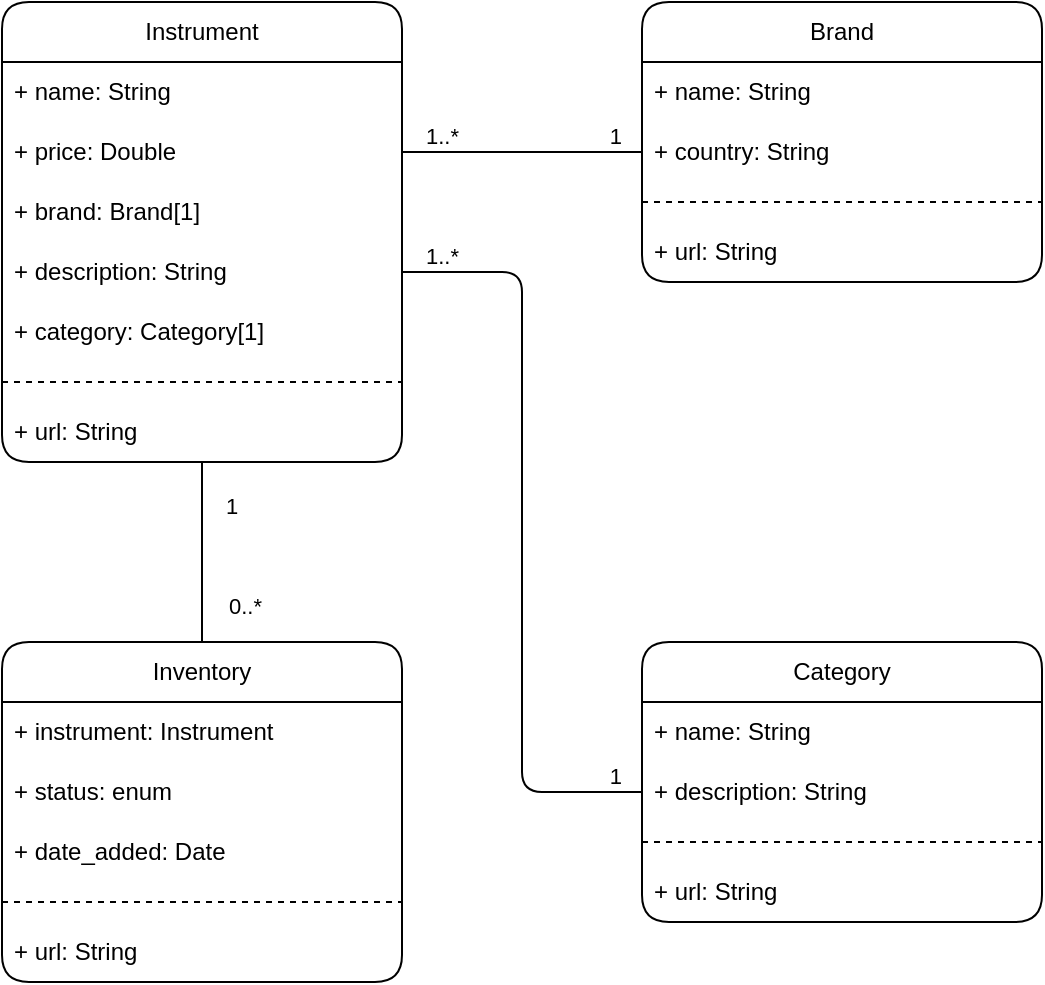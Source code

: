 <mxfile>
    <diagram name="Page-1" id="LddHatU-Xv2Z0055FRX4">
        <mxGraphModel dx="711" dy="550" grid="1" gridSize="10" guides="1" tooltips="1" connect="1" arrows="1" fold="1" page="1" pageScale="1" pageWidth="850" pageHeight="1100" background="none" math="0" shadow="0">
            <root>
                <mxCell id="0"/>
                <mxCell id="1" parent="0"/>
                <object label="Instrument" id="27">
                    <mxCell style="swimlane;fontStyle=0;childLayout=stackLayout;horizontal=1;startSize=30;horizontalStack=0;resizeParent=1;resizeParentMax=0;resizeLast=0;collapsible=1;marginBottom=0;whiteSpace=wrap;html=1;rounded=1;swimlaneLine=1;shadow=0;strokeColor=default;" vertex="1" parent="1">
                        <mxGeometry x="40" y="40" width="200" height="230" as="geometry">
                            <mxRectangle x="40" y="40" width="90" height="30" as="alternateBounds"/>
                        </mxGeometry>
                    </mxCell>
                </object>
                <mxCell id="28" value="+ name: String" style="text;strokeColor=none;fillColor=none;align=left;verticalAlign=middle;spacingLeft=4;spacingRight=4;overflow=hidden;points=[[0,0.5],[1,0.5]];portConstraint=eastwest;rotatable=0;whiteSpace=wrap;html=1;" vertex="1" parent="27">
                    <mxGeometry y="30" width="200" height="30" as="geometry"/>
                </mxCell>
                <mxCell id="83" value="+ price: Double" style="text;strokeColor=none;fillColor=none;align=left;verticalAlign=middle;spacingLeft=4;spacingRight=4;overflow=hidden;points=[[0,0.5],[1,0.5]];portConstraint=eastwest;rotatable=0;whiteSpace=wrap;html=1;" vertex="1" parent="27">
                    <mxGeometry y="60" width="200" height="30" as="geometry"/>
                </mxCell>
                <mxCell id="31" value="+ brand: Brand[1]" style="text;strokeColor=none;fillColor=none;align=left;verticalAlign=middle;spacingLeft=4;spacingRight=4;overflow=hidden;points=[[0,0.5],[1,0.5]];portConstraint=eastwest;rotatable=0;whiteSpace=wrap;html=1;" vertex="1" parent="27">
                    <mxGeometry y="90" width="200" height="30" as="geometry"/>
                </mxCell>
                <mxCell id="32" value="+ description: String" style="text;strokeColor=none;fillColor=none;align=left;verticalAlign=middle;spacingLeft=4;spacingRight=4;overflow=hidden;points=[[0,0.5],[1,0.5]];portConstraint=eastwest;rotatable=0;whiteSpace=wrap;html=1;" vertex="1" parent="27">
                    <mxGeometry y="120" width="200" height="30" as="geometry"/>
                </mxCell>
                <mxCell id="33" value="+ category: Category[1]" style="text;strokeColor=none;fillColor=none;align=left;verticalAlign=middle;spacingLeft=4;spacingRight=4;overflow=hidden;points=[[0,0.5],[1,0.5]];portConstraint=eastwest;rotatable=0;whiteSpace=wrap;html=1;" vertex="1" parent="27">
                    <mxGeometry y="150" width="200" height="30" as="geometry"/>
                </mxCell>
                <mxCell id="80" value="" style="shape=crossbar;whiteSpace=wrap;html=1;rounded=1;shadow=0;glass=0;dashed=1;sketch=0;strokeColor=default;fillColor=none;" vertex="1" parent="27">
                    <mxGeometry y="180" width="200" height="20" as="geometry"/>
                </mxCell>
                <mxCell id="79" value="+ url: String" style="text;strokeColor=none;fillColor=none;align=left;verticalAlign=middle;spacingLeft=4;spacingRight=4;overflow=hidden;points=[[0,0.5],[1,0.5]];portConstraint=eastwest;rotatable=0;whiteSpace=wrap;html=1;" vertex="1" parent="27">
                    <mxGeometry y="200" width="200" height="30" as="geometry"/>
                </mxCell>
                <object label="Category" id="49">
                    <mxCell style="swimlane;fontStyle=0;childLayout=stackLayout;horizontal=1;startSize=30;horizontalStack=0;resizeParent=1;resizeParentMax=0;resizeLast=0;collapsible=1;marginBottom=0;whiteSpace=wrap;html=1;rounded=1;swimlaneLine=1;shadow=0;strokeColor=default;" vertex="1" parent="1">
                        <mxGeometry x="360" y="360" width="200" height="140" as="geometry">
                            <mxRectangle x="40" y="40" width="90" height="30" as="alternateBounds"/>
                        </mxGeometry>
                    </mxCell>
                </object>
                <mxCell id="50" value="+ name: String" style="text;strokeColor=none;fillColor=none;align=left;verticalAlign=middle;spacingLeft=4;spacingRight=4;overflow=hidden;points=[[0,0.5],[1,0.5]];portConstraint=eastwest;rotatable=0;whiteSpace=wrap;html=1;" vertex="1" parent="49">
                    <mxGeometry y="30" width="200" height="30" as="geometry"/>
                </mxCell>
                <mxCell id="84" value="+ description: String" style="text;strokeColor=none;fillColor=none;align=left;verticalAlign=middle;spacingLeft=4;spacingRight=4;overflow=hidden;points=[[0,0.5],[1,0.5]];portConstraint=eastwest;rotatable=0;whiteSpace=wrap;html=1;" vertex="1" parent="49">
                    <mxGeometry y="60" width="200" height="30" as="geometry"/>
                </mxCell>
                <mxCell id="51" value="" style="shape=crossbar;whiteSpace=wrap;html=1;rounded=1;shadow=0;glass=0;dashed=1;sketch=0;strokeColor=default;fillColor=none;" vertex="1" parent="49">
                    <mxGeometry y="90" width="200" height="20" as="geometry"/>
                </mxCell>
                <mxCell id="52" value="+ url: String" style="text;strokeColor=none;fillColor=none;align=left;verticalAlign=middle;spacingLeft=4;spacingRight=4;overflow=hidden;points=[[0,0.5],[1,0.5]];portConstraint=eastwest;rotatable=0;whiteSpace=wrap;html=1;container=0;" vertex="1" parent="49">
                    <mxGeometry y="110" width="200" height="30" as="geometry"/>
                </mxCell>
                <object label="Brand" id="53">
                    <mxCell style="swimlane;fontStyle=0;childLayout=stackLayout;horizontal=1;startSize=30;horizontalStack=0;resizeParent=1;resizeParentMax=0;resizeLast=0;collapsible=1;marginBottom=0;whiteSpace=wrap;html=1;rounded=1;swimlaneLine=1;shadow=0;strokeColor=default;" vertex="1" parent="1">
                        <mxGeometry x="360" y="40" width="200" height="140" as="geometry">
                            <mxRectangle x="40" y="40" width="90" height="30" as="alternateBounds"/>
                        </mxGeometry>
                    </mxCell>
                </object>
                <mxCell id="54" value="+ name: String" style="text;strokeColor=none;fillColor=none;align=left;verticalAlign=middle;spacingLeft=4;spacingRight=4;overflow=hidden;points=[[0,0.5],[1,0.5]];portConstraint=eastwest;rotatable=0;whiteSpace=wrap;html=1;" vertex="1" parent="53">
                    <mxGeometry y="30" width="200" height="30" as="geometry"/>
                </mxCell>
                <mxCell id="57" value="+ country: String" style="text;strokeColor=none;fillColor=none;align=left;verticalAlign=middle;spacingLeft=4;spacingRight=4;overflow=hidden;points=[[0,0.5],[1,0.5]];portConstraint=eastwest;rotatable=0;whiteSpace=wrap;html=1;" vertex="1" parent="53">
                    <mxGeometry y="60" width="200" height="30" as="geometry"/>
                </mxCell>
                <mxCell id="55" value="" style="shape=crossbar;whiteSpace=wrap;html=1;rounded=1;shadow=0;glass=0;dashed=1;sketch=0;strokeColor=default;fillColor=none;" vertex="1" parent="53">
                    <mxGeometry y="90" width="200" height="20" as="geometry"/>
                </mxCell>
                <mxCell id="56" value="+ url: String" style="text;strokeColor=none;fillColor=none;align=left;verticalAlign=middle;spacingLeft=4;spacingRight=4;overflow=hidden;points=[[0,0.5],[1,0.5]];portConstraint=eastwest;rotatable=0;whiteSpace=wrap;html=1;container=0;" vertex="1" parent="53">
                    <mxGeometry y="110" width="200" height="30" as="geometry"/>
                </mxCell>
                <mxCell id="62" value="" style="endArrow=none;html=1;exitX=1;exitY=0.5;exitDx=0;exitDy=0;entryX=0;entryY=0.5;entryDx=0;entryDy=0;endFill=0;" edge="1" parent="1" source="83" target="57">
                    <mxGeometry relative="1" as="geometry">
                        <mxPoint x="230" y="280" as="sourcePoint"/>
                        <mxPoint x="390" y="280" as="targetPoint"/>
                    </mxGeometry>
                </mxCell>
                <mxCell id="64" value="1..*" style="edgeLabel;resizable=0;html=1;align=left;verticalAlign=bottom;rounded=0;shadow=0;glass=0;dashed=1;sketch=0;strokeColor=default;fillColor=none;" connectable="0" vertex="1" parent="62">
                    <mxGeometry x="-1" relative="1" as="geometry">
                        <mxPoint x="10" as="offset"/>
                    </mxGeometry>
                </mxCell>
                <mxCell id="65" value="1" style="edgeLabel;resizable=0;html=1;align=right;verticalAlign=bottom;rounded=0;shadow=0;glass=0;dashed=1;sketch=0;strokeColor=default;fillColor=none;" connectable="0" vertex="1" parent="62">
                    <mxGeometry x="1" relative="1" as="geometry">
                        <mxPoint x="-10" as="offset"/>
                    </mxGeometry>
                </mxCell>
                <mxCell id="66" value="" style="endArrow=none;html=1;exitX=1;exitY=0.5;exitDx=0;exitDy=0;entryX=0;entryY=0.5;entryDx=0;entryDy=0;endFill=0;" edge="1" parent="1" source="32" target="84">
                    <mxGeometry relative="1" as="geometry">
                        <mxPoint x="260" y="210" as="sourcePoint"/>
                        <mxPoint x="380.0" y="210" as="targetPoint"/>
                        <Array as="points">
                            <mxPoint x="300" y="175"/>
                            <mxPoint x="300" y="290"/>
                            <mxPoint x="300" y="435"/>
                        </Array>
                    </mxGeometry>
                </mxCell>
                <mxCell id="67" value="1..*" style="edgeLabel;resizable=0;html=1;align=left;verticalAlign=bottom;rounded=0;shadow=0;glass=0;dashed=1;sketch=0;strokeColor=default;fillColor=none;" connectable="0" vertex="1" parent="66">
                    <mxGeometry x="-1" relative="1" as="geometry">
                        <mxPoint x="10" as="offset"/>
                    </mxGeometry>
                </mxCell>
                <mxCell id="68" value="1" style="edgeLabel;resizable=0;html=1;align=right;verticalAlign=bottom;rounded=0;shadow=0;glass=0;dashed=1;sketch=0;strokeColor=default;fillColor=none;" connectable="0" vertex="1" parent="66">
                    <mxGeometry x="1" relative="1" as="geometry">
                        <mxPoint x="-10" as="offset"/>
                    </mxGeometry>
                </mxCell>
                <object label="Inventory" id="69">
                    <mxCell style="swimlane;fontStyle=0;childLayout=stackLayout;horizontal=1;startSize=30;horizontalStack=0;resizeParent=1;resizeParentMax=0;resizeLast=0;collapsible=1;marginBottom=0;whiteSpace=wrap;html=1;rounded=1;swimlaneLine=1;shadow=0;strokeColor=default;" vertex="1" parent="1">
                        <mxGeometry x="40" y="360" width="200" height="170" as="geometry">
                            <mxRectangle x="40" y="40" width="90" height="30" as="alternateBounds"/>
                        </mxGeometry>
                    </mxCell>
                </object>
                <mxCell id="70" value="+ instrument: Instrument" style="text;strokeColor=none;fillColor=none;align=left;verticalAlign=middle;spacingLeft=4;spacingRight=4;overflow=hidden;points=[[0,0.5],[1,0.5]];portConstraint=eastwest;rotatable=0;whiteSpace=wrap;html=1;" vertex="1" parent="69">
                    <mxGeometry y="30" width="200" height="30" as="geometry"/>
                </mxCell>
                <mxCell id="81" value="+ status: enum" style="text;strokeColor=none;fillColor=none;align=left;verticalAlign=middle;spacingLeft=4;spacingRight=4;overflow=hidden;points=[[0,0.5],[1,0.5]];portConstraint=eastwest;rotatable=0;whiteSpace=wrap;html=1;" vertex="1" parent="69">
                    <mxGeometry y="60" width="200" height="30" as="geometry"/>
                </mxCell>
                <mxCell id="85" value="+ date_added: Date" style="text;strokeColor=none;fillColor=none;align=left;verticalAlign=middle;spacingLeft=4;spacingRight=4;overflow=hidden;points=[[0,0.5],[1,0.5]];portConstraint=eastwest;rotatable=0;whiteSpace=wrap;html=1;" vertex="1" parent="69">
                    <mxGeometry y="90" width="200" height="30" as="geometry"/>
                </mxCell>
                <mxCell id="71" value="" style="shape=crossbar;whiteSpace=wrap;html=1;rounded=1;shadow=0;glass=0;dashed=1;sketch=0;strokeColor=default;fillColor=none;" vertex="1" parent="69">
                    <mxGeometry y="120" width="200" height="20" as="geometry"/>
                </mxCell>
                <mxCell id="72" value="+ url: String" style="text;strokeColor=none;fillColor=none;align=left;verticalAlign=middle;spacingLeft=4;spacingRight=4;overflow=hidden;points=[[0,0.5],[1,0.5]];portConstraint=eastwest;rotatable=0;whiteSpace=wrap;html=1;container=0;" vertex="1" parent="69">
                    <mxGeometry y="140" width="200" height="30" as="geometry"/>
                </mxCell>
                <mxCell id="76" value="" style="endArrow=none;html=1;entryX=0.5;entryY=0;entryDx=0;entryDy=0;endFill=0;exitX=0.5;exitY=1;exitDx=0;exitDy=0;" edge="1" parent="1" source="27" target="69">
                    <mxGeometry relative="1" as="geometry">
                        <mxPoint x="90" y="250" as="sourcePoint"/>
                        <mxPoint x="200.0" y="280" as="targetPoint"/>
                    </mxGeometry>
                </mxCell>
                <mxCell id="77" value="1" style="edgeLabel;resizable=0;html=1;align=left;verticalAlign=bottom;rounded=0;shadow=0;glass=0;dashed=1;sketch=0;strokeColor=default;fillColor=none;" connectable="0" vertex="1" parent="76">
                    <mxGeometry x="-1" relative="1" as="geometry">
                        <mxPoint x="10" y="30" as="offset"/>
                    </mxGeometry>
                </mxCell>
                <mxCell id="78" value="0..*" style="edgeLabel;resizable=0;html=1;align=right;verticalAlign=bottom;rounded=0;shadow=0;glass=0;dashed=1;sketch=0;strokeColor=default;fillColor=none;" connectable="0" vertex="1" parent="76">
                    <mxGeometry x="1" relative="1" as="geometry">
                        <mxPoint x="30" y="-10" as="offset"/>
                    </mxGeometry>
                </mxCell>
            </root>
        </mxGraphModel>
    </diagram>
</mxfile>